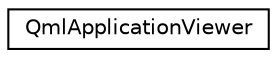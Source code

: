 digraph G
{
  edge [fontname="Helvetica",fontsize="10",labelfontname="Helvetica",labelfontsize="10"];
  node [fontname="Helvetica",fontsize="10",shape=record];
  rankdir="LR";
  Node1 [label="QmlApplicationViewer",height=0.2,width=0.4,color="black", fillcolor="white", style="filled",URL="$class_qml_application_viewer.html"];
}
